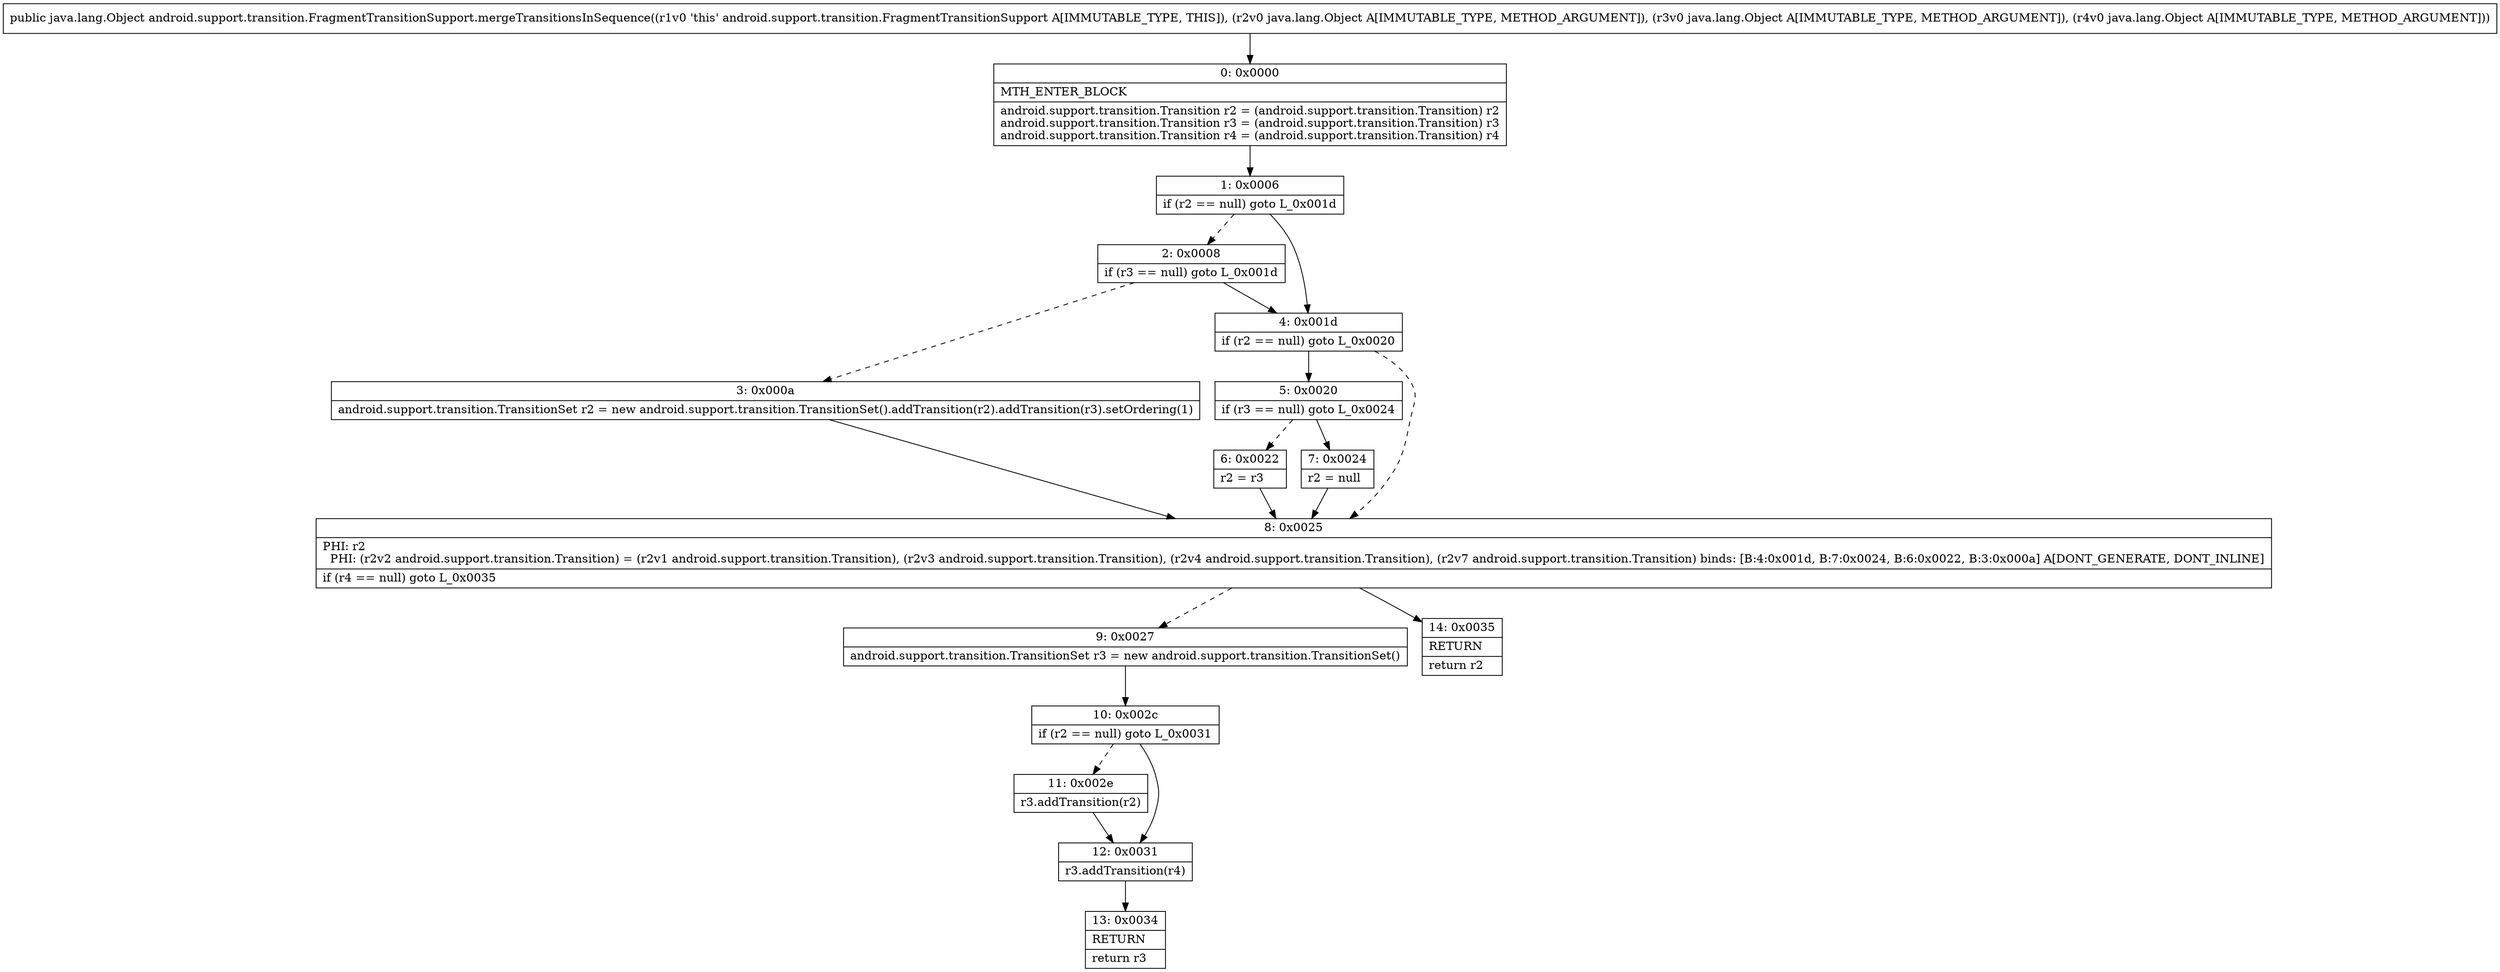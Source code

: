 digraph "CFG forandroid.support.transition.FragmentTransitionSupport.mergeTransitionsInSequence(Ljava\/lang\/Object;Ljava\/lang\/Object;Ljava\/lang\/Object;)Ljava\/lang\/Object;" {
Node_0 [shape=record,label="{0\:\ 0x0000|MTH_ENTER_BLOCK\l|android.support.transition.Transition r2 = (android.support.transition.Transition) r2\landroid.support.transition.Transition r3 = (android.support.transition.Transition) r3\landroid.support.transition.Transition r4 = (android.support.transition.Transition) r4\l}"];
Node_1 [shape=record,label="{1\:\ 0x0006|if (r2 == null) goto L_0x001d\l}"];
Node_2 [shape=record,label="{2\:\ 0x0008|if (r3 == null) goto L_0x001d\l}"];
Node_3 [shape=record,label="{3\:\ 0x000a|android.support.transition.TransitionSet r2 = new android.support.transition.TransitionSet().addTransition(r2).addTransition(r3).setOrdering(1)\l}"];
Node_4 [shape=record,label="{4\:\ 0x001d|if (r2 == null) goto L_0x0020\l}"];
Node_5 [shape=record,label="{5\:\ 0x0020|if (r3 == null) goto L_0x0024\l}"];
Node_6 [shape=record,label="{6\:\ 0x0022|r2 = r3\l}"];
Node_7 [shape=record,label="{7\:\ 0x0024|r2 = null\l}"];
Node_8 [shape=record,label="{8\:\ 0x0025|PHI: r2 \l  PHI: (r2v2 android.support.transition.Transition) = (r2v1 android.support.transition.Transition), (r2v3 android.support.transition.Transition), (r2v4 android.support.transition.Transition), (r2v7 android.support.transition.Transition) binds: [B:4:0x001d, B:7:0x0024, B:6:0x0022, B:3:0x000a] A[DONT_GENERATE, DONT_INLINE]\l|if (r4 == null) goto L_0x0035\l}"];
Node_9 [shape=record,label="{9\:\ 0x0027|android.support.transition.TransitionSet r3 = new android.support.transition.TransitionSet()\l}"];
Node_10 [shape=record,label="{10\:\ 0x002c|if (r2 == null) goto L_0x0031\l}"];
Node_11 [shape=record,label="{11\:\ 0x002e|r3.addTransition(r2)\l}"];
Node_12 [shape=record,label="{12\:\ 0x0031|r3.addTransition(r4)\l}"];
Node_13 [shape=record,label="{13\:\ 0x0034|RETURN\l|return r3\l}"];
Node_14 [shape=record,label="{14\:\ 0x0035|RETURN\l|return r2\l}"];
MethodNode[shape=record,label="{public java.lang.Object android.support.transition.FragmentTransitionSupport.mergeTransitionsInSequence((r1v0 'this' android.support.transition.FragmentTransitionSupport A[IMMUTABLE_TYPE, THIS]), (r2v0 java.lang.Object A[IMMUTABLE_TYPE, METHOD_ARGUMENT]), (r3v0 java.lang.Object A[IMMUTABLE_TYPE, METHOD_ARGUMENT]), (r4v0 java.lang.Object A[IMMUTABLE_TYPE, METHOD_ARGUMENT])) }"];
MethodNode -> Node_0;
Node_0 -> Node_1;
Node_1 -> Node_2[style=dashed];
Node_1 -> Node_4;
Node_2 -> Node_3[style=dashed];
Node_2 -> Node_4;
Node_3 -> Node_8;
Node_4 -> Node_5;
Node_4 -> Node_8[style=dashed];
Node_5 -> Node_6[style=dashed];
Node_5 -> Node_7;
Node_6 -> Node_8;
Node_7 -> Node_8;
Node_8 -> Node_9[style=dashed];
Node_8 -> Node_14;
Node_9 -> Node_10;
Node_10 -> Node_11[style=dashed];
Node_10 -> Node_12;
Node_11 -> Node_12;
Node_12 -> Node_13;
}

